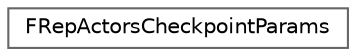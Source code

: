 digraph "Graphical Class Hierarchy"
{
 // INTERACTIVE_SVG=YES
 // LATEX_PDF_SIZE
  bgcolor="transparent";
  edge [fontname=Helvetica,fontsize=10,labelfontname=Helvetica,labelfontsize=10];
  node [fontname=Helvetica,fontsize=10,shape=box,height=0.2,width=0.4];
  rankdir="LR";
  Node0 [id="Node000000",label="FRepActorsCheckpointParams",height=0.2,width=0.4,color="grey40", fillcolor="white", style="filled",URL="$d5/d73/classFRepActorsCheckpointParams.html",tooltip=" "];
}
